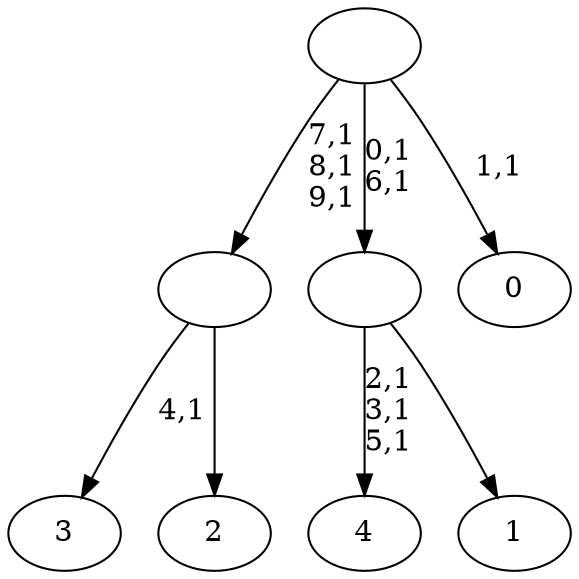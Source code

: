 digraph T {
	15 [label="4"]
	11 [label="3"]
	9 [label="2"]
	8 [label=""]
	5 [label="1"]
	4 [label=""]
	2 [label="0"]
	0 [label=""]
	8 -> 11 [label="4,1"]
	8 -> 9 [label=""]
	4 -> 15 [label="2,1\n3,1\n5,1"]
	4 -> 5 [label=""]
	0 -> 2 [label="1,1"]
	0 -> 4 [label="0,1\n6,1"]
	0 -> 8 [label="7,1\n8,1\n9,1"]
}
